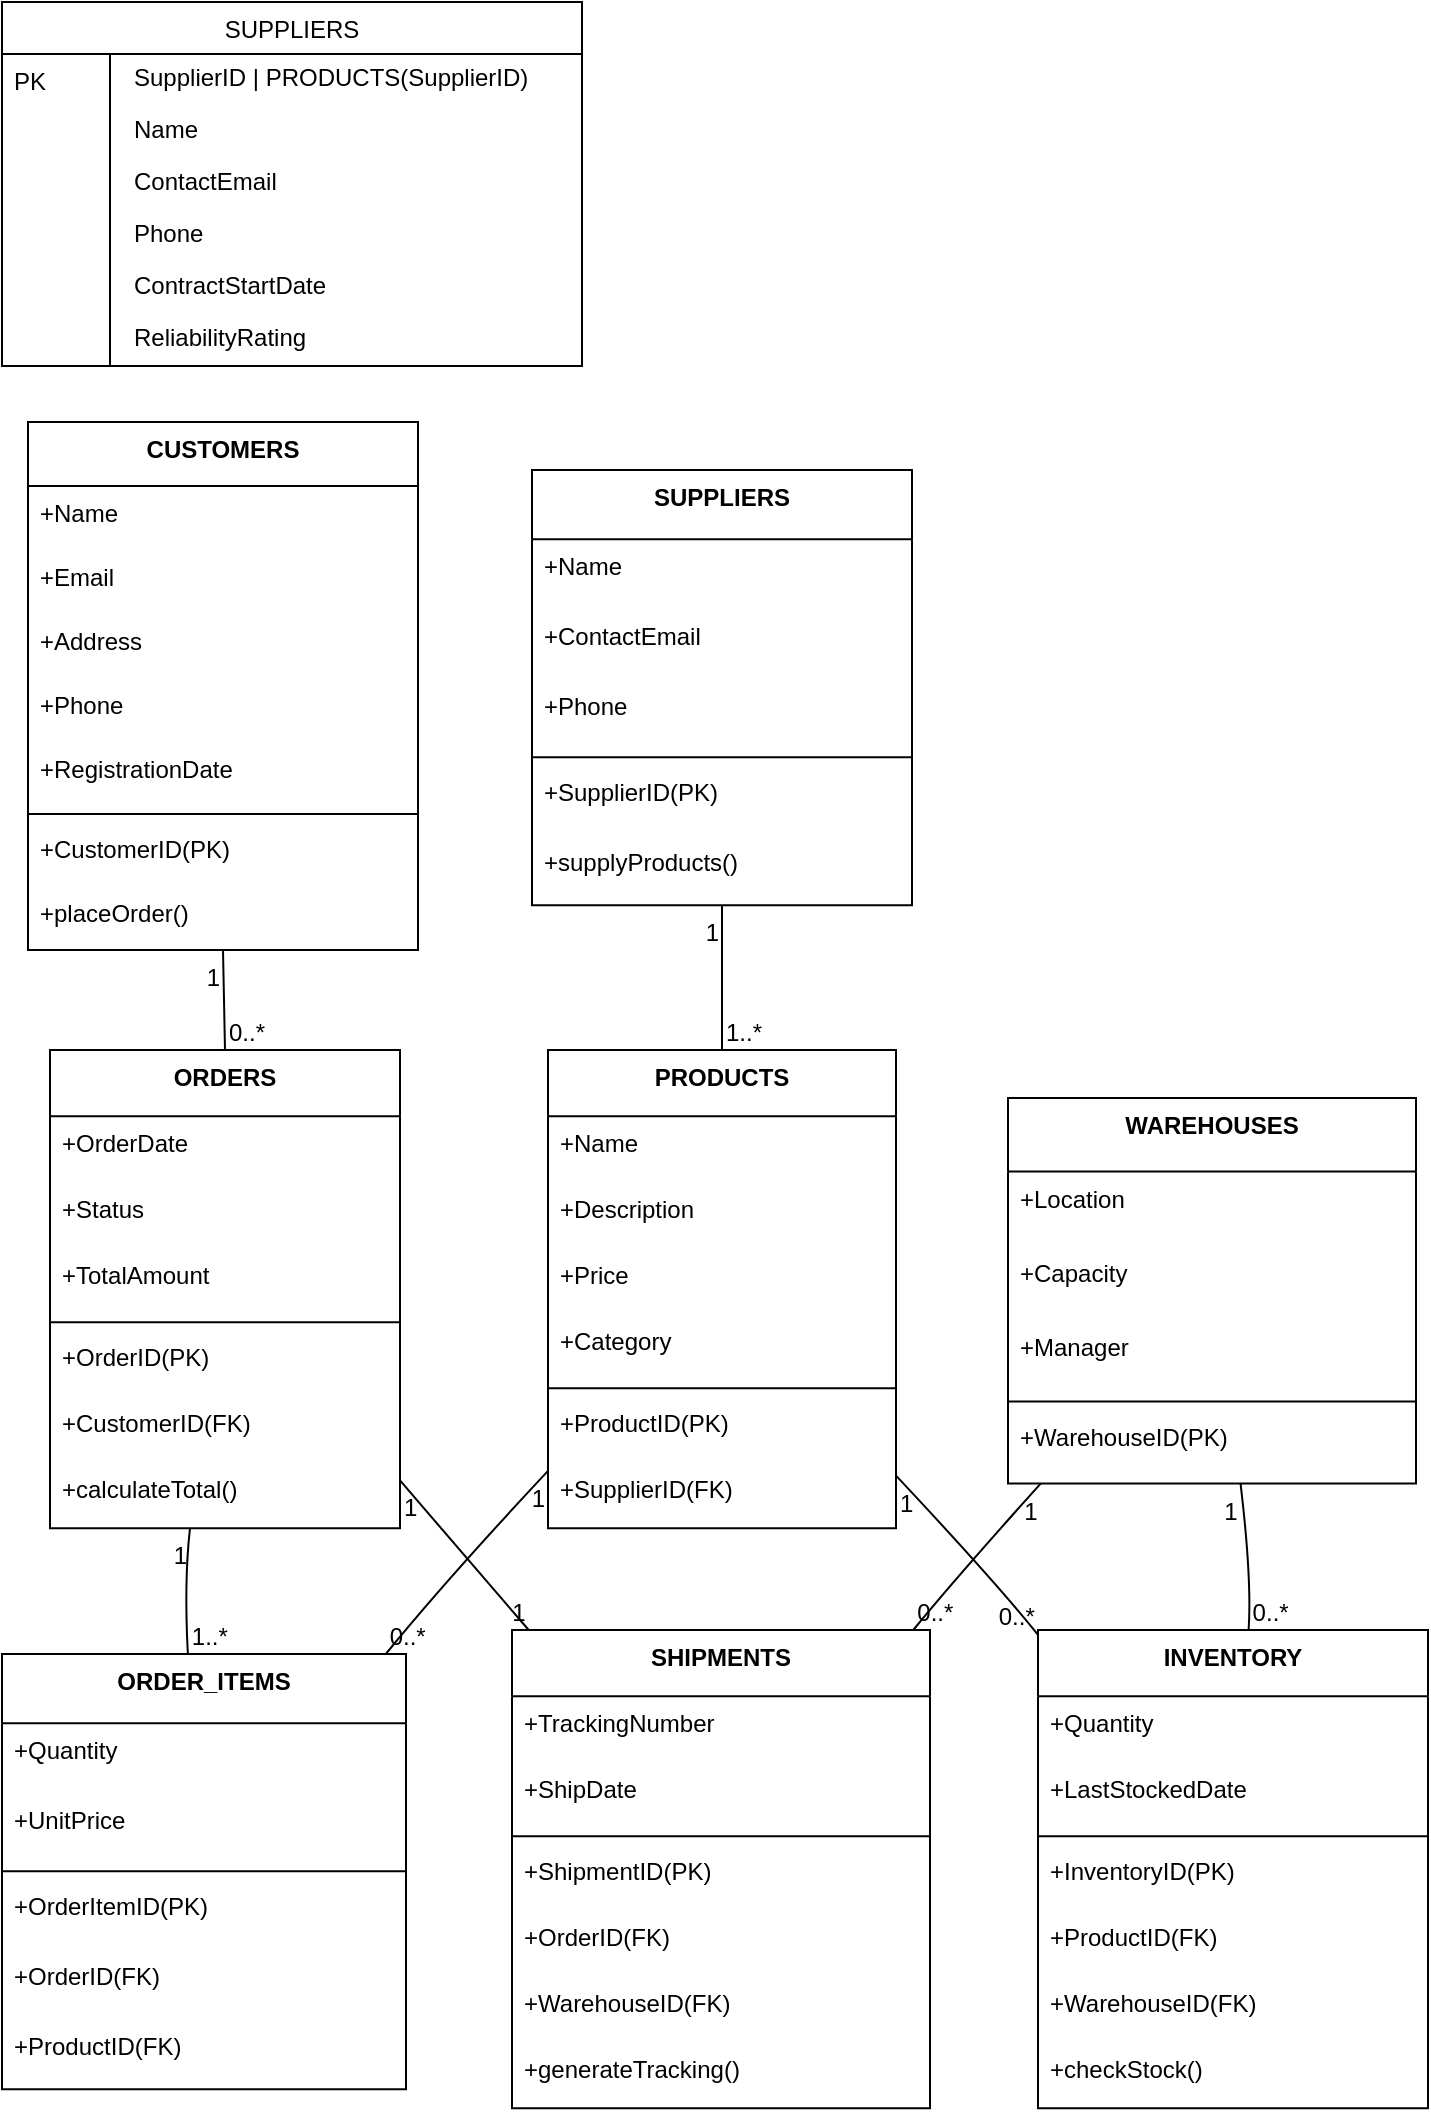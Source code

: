 <mxfile version="26.2.12">
  <diagram id="R2lEEEUBdFMjLlhIrx00" name="Page-1">
    <mxGraphModel dx="879" dy="431" grid="1" gridSize="10" guides="1" tooltips="1" connect="1" arrows="1" fold="1" page="1" pageScale="1" pageWidth="850" pageHeight="1100" math="0" shadow="0" extFonts="Permanent Marker^https://fonts.googleapis.com/css?family=Permanent+Marker">
      <root>
        <mxCell id="0" />
        <mxCell id="1" parent="0" />
        <mxCell id="kzjiemTZBIXeEDkwbqoS-14" value="SUPPLIERS" style="swimlane;fontStyle=0;childLayout=stackLayout;horizontal=1;startSize=26;fillColor=default;horizontalStack=0;resizeParent=1;resizeLast=0;collapsible=1;marginBottom=0;swimlaneFillColor=default;align=center;" vertex="1" parent="1">
          <mxGeometry x="20" y="340" width="290" height="182" as="geometry" />
        </mxCell>
        <mxCell id="kzjiemTZBIXeEDkwbqoS-15" value="SupplierID | PRODUCTS(SupplierID)" style="shape=partialRectangle;top=0;left=0;right=0;bottom=0;align=left;verticalAlign=top;spacingTop=-2;fillColor=none;spacingLeft=64;spacingRight=4;overflow=hidden;rotatable=0;points=[[0,0.5],[1,0.5]];portConstraint=eastwest;dropTarget=0;" vertex="1" parent="kzjiemTZBIXeEDkwbqoS-14">
          <mxGeometry y="26" width="290" height="26" as="geometry" />
        </mxCell>
        <mxCell id="kzjiemTZBIXeEDkwbqoS-16" value="PK" style="shape=partialRectangle;top=0;left=0;bottom=0;fillColor=none;align=left;verticalAlign=middle;spacingLeft=4;spacingRight=4;overflow=hidden;rotatable=180;points=[];portConstraint=eastwest;part=1;" vertex="1" connectable="0" parent="kzjiemTZBIXeEDkwbqoS-15">
          <mxGeometry width="54" height="26" as="geometry" />
        </mxCell>
        <mxCell id="kzjiemTZBIXeEDkwbqoS-17" value="Name" style="shape=partialRectangle;top=0;left=0;right=0;bottom=0;align=left;verticalAlign=top;spacingTop=-2;fillColor=none;spacingLeft=64;spacingRight=4;overflow=hidden;rotatable=0;points=[[0,0.5],[1,0.5]];portConstraint=eastwest;dropTarget=0;" vertex="1" parent="kzjiemTZBIXeEDkwbqoS-14">
          <mxGeometry y="52" width="290" height="26" as="geometry" />
        </mxCell>
        <mxCell id="kzjiemTZBIXeEDkwbqoS-18" value="" style="shape=partialRectangle;top=0;left=0;bottom=0;fillColor=none;align=left;verticalAlign=middle;spacingLeft=4;spacingRight=4;overflow=hidden;rotatable=180;points=[];portConstraint=eastwest;part=1;" vertex="1" connectable="0" parent="kzjiemTZBIXeEDkwbqoS-17">
          <mxGeometry width="54" height="26" as="geometry" />
        </mxCell>
        <mxCell id="kzjiemTZBIXeEDkwbqoS-19" value="ContactEmail" style="shape=partialRectangle;top=0;left=0;right=0;bottom=0;align=left;verticalAlign=top;spacingTop=-2;fillColor=none;spacingLeft=64;spacingRight=4;overflow=hidden;rotatable=0;points=[[0,0.5],[1,0.5]];portConstraint=eastwest;dropTarget=0;" vertex="1" parent="kzjiemTZBIXeEDkwbqoS-14">
          <mxGeometry y="78" width="290" height="26" as="geometry" />
        </mxCell>
        <mxCell id="kzjiemTZBIXeEDkwbqoS-20" value="" style="shape=partialRectangle;top=0;left=0;bottom=0;fillColor=none;align=left;verticalAlign=middle;spacingLeft=4;spacingRight=4;overflow=hidden;rotatable=180;points=[];portConstraint=eastwest;part=1;" vertex="1" connectable="0" parent="kzjiemTZBIXeEDkwbqoS-19">
          <mxGeometry width="54" height="26" as="geometry" />
        </mxCell>
        <mxCell id="kzjiemTZBIXeEDkwbqoS-21" value="Phone" style="shape=partialRectangle;top=0;left=0;right=0;bottom=0;align=left;verticalAlign=top;spacingTop=-2;fillColor=none;spacingLeft=64;spacingRight=4;overflow=hidden;rotatable=0;points=[[0,0.5],[1,0.5]];portConstraint=eastwest;dropTarget=0;" vertex="1" parent="kzjiemTZBIXeEDkwbqoS-14">
          <mxGeometry y="104" width="290" height="26" as="geometry" />
        </mxCell>
        <mxCell id="kzjiemTZBIXeEDkwbqoS-22" value="" style="shape=partialRectangle;top=0;left=0;bottom=0;fillColor=none;align=left;verticalAlign=middle;spacingLeft=4;spacingRight=4;overflow=hidden;rotatable=180;points=[];portConstraint=eastwest;part=1;" vertex="1" connectable="0" parent="kzjiemTZBIXeEDkwbqoS-21">
          <mxGeometry width="54" height="26" as="geometry" />
        </mxCell>
        <mxCell id="kzjiemTZBIXeEDkwbqoS-23" value="ContractStartDate" style="shape=partialRectangle;top=0;left=0;right=0;bottom=0;align=left;verticalAlign=top;spacingTop=-2;fillColor=none;spacingLeft=64;spacingRight=4;overflow=hidden;rotatable=0;points=[[0,0.5],[1,0.5]];portConstraint=eastwest;dropTarget=0;" vertex="1" parent="kzjiemTZBIXeEDkwbqoS-14">
          <mxGeometry y="130" width="290" height="26" as="geometry" />
        </mxCell>
        <mxCell id="kzjiemTZBIXeEDkwbqoS-24" value="" style="shape=partialRectangle;top=0;left=0;bottom=0;fillColor=none;align=left;verticalAlign=middle;spacingLeft=4;spacingRight=4;overflow=hidden;rotatable=180;points=[];portConstraint=eastwest;part=1;" vertex="1" connectable="0" parent="kzjiemTZBIXeEDkwbqoS-23">
          <mxGeometry width="54" height="26" as="geometry" />
        </mxCell>
        <mxCell id="kzjiemTZBIXeEDkwbqoS-25" value="ReliabilityRating" style="shape=partialRectangle;top=0;left=0;right=0;bottom=0;align=left;verticalAlign=top;spacingTop=-2;fillColor=none;spacingLeft=64;spacingRight=4;overflow=hidden;rotatable=0;points=[[0,0.5],[1,0.5]];portConstraint=eastwest;dropTarget=0;" vertex="1" parent="kzjiemTZBIXeEDkwbqoS-14">
          <mxGeometry y="156" width="290" height="26" as="geometry" />
        </mxCell>
        <mxCell id="kzjiemTZBIXeEDkwbqoS-26" value="" style="shape=partialRectangle;top=0;left=0;bottom=0;fillColor=none;align=left;verticalAlign=middle;spacingLeft=4;spacingRight=4;overflow=hidden;rotatable=180;points=[];portConstraint=eastwest;part=1;" vertex="1" connectable="0" parent="kzjiemTZBIXeEDkwbqoS-25">
          <mxGeometry width="54" height="26" as="geometry" />
        </mxCell>
        <mxCell id="kzjiemTZBIXeEDkwbqoS-109" value="CUSTOMERS" style="swimlane;fontStyle=1;align=center;verticalAlign=top;childLayout=stackLayout;horizontal=1;startSize=32;horizontalStack=0;resizeParent=1;resizeParentMax=0;resizeLast=0;collapsible=0;marginBottom=0;" vertex="1" parent="1">
          <mxGeometry x="33" y="550" width="195" height="264" as="geometry" />
        </mxCell>
        <mxCell id="kzjiemTZBIXeEDkwbqoS-110" value="+Name" style="text;strokeColor=none;fillColor=none;align=left;verticalAlign=top;spacingLeft=4;spacingRight=4;overflow=hidden;rotatable=0;points=[[0,0.5],[1,0.5]];portConstraint=eastwest;" vertex="1" parent="kzjiemTZBIXeEDkwbqoS-109">
          <mxGeometry y="32" width="195" height="32" as="geometry" />
        </mxCell>
        <mxCell id="kzjiemTZBIXeEDkwbqoS-111" value="+Email" style="text;strokeColor=none;fillColor=none;align=left;verticalAlign=top;spacingLeft=4;spacingRight=4;overflow=hidden;rotatable=0;points=[[0,0.5],[1,0.5]];portConstraint=eastwest;" vertex="1" parent="kzjiemTZBIXeEDkwbqoS-109">
          <mxGeometry y="64" width="195" height="32" as="geometry" />
        </mxCell>
        <mxCell id="kzjiemTZBIXeEDkwbqoS-112" value="+Address" style="text;strokeColor=none;fillColor=none;align=left;verticalAlign=top;spacingLeft=4;spacingRight=4;overflow=hidden;rotatable=0;points=[[0,0.5],[1,0.5]];portConstraint=eastwest;" vertex="1" parent="kzjiemTZBIXeEDkwbqoS-109">
          <mxGeometry y="96" width="195" height="32" as="geometry" />
        </mxCell>
        <mxCell id="kzjiemTZBIXeEDkwbqoS-113" value="+Phone" style="text;strokeColor=none;fillColor=none;align=left;verticalAlign=top;spacingLeft=4;spacingRight=4;overflow=hidden;rotatable=0;points=[[0,0.5],[1,0.5]];portConstraint=eastwest;" vertex="1" parent="kzjiemTZBIXeEDkwbqoS-109">
          <mxGeometry y="128" width="195" height="32" as="geometry" />
        </mxCell>
        <mxCell id="kzjiemTZBIXeEDkwbqoS-114" value="+RegistrationDate" style="text;strokeColor=none;fillColor=none;align=left;verticalAlign=top;spacingLeft=4;spacingRight=4;overflow=hidden;rotatable=0;points=[[0,0.5],[1,0.5]];portConstraint=eastwest;" vertex="1" parent="kzjiemTZBIXeEDkwbqoS-109">
          <mxGeometry y="160" width="195" height="32" as="geometry" />
        </mxCell>
        <mxCell id="kzjiemTZBIXeEDkwbqoS-115" style="line;strokeWidth=1;fillColor=none;align=left;verticalAlign=middle;spacingTop=-1;spacingLeft=3;spacingRight=3;rotatable=0;labelPosition=right;points=[];portConstraint=eastwest;strokeColor=inherit;" vertex="1" parent="kzjiemTZBIXeEDkwbqoS-109">
          <mxGeometry y="192" width="195" height="8" as="geometry" />
        </mxCell>
        <mxCell id="kzjiemTZBIXeEDkwbqoS-116" value="+CustomerID(PK)" style="text;strokeColor=none;fillColor=none;align=left;verticalAlign=top;spacingLeft=4;spacingRight=4;overflow=hidden;rotatable=0;points=[[0,0.5],[1,0.5]];portConstraint=eastwest;" vertex="1" parent="kzjiemTZBIXeEDkwbqoS-109">
          <mxGeometry y="200" width="195" height="32" as="geometry" />
        </mxCell>
        <mxCell id="kzjiemTZBIXeEDkwbqoS-117" value="+placeOrder()" style="text;strokeColor=none;fillColor=none;align=left;verticalAlign=top;spacingLeft=4;spacingRight=4;overflow=hidden;rotatable=0;points=[[0,0.5],[1,0.5]];portConstraint=eastwest;" vertex="1" parent="kzjiemTZBIXeEDkwbqoS-109">
          <mxGeometry y="232" width="195" height="32" as="geometry" />
        </mxCell>
        <mxCell id="kzjiemTZBIXeEDkwbqoS-118" value="SUPPLIERS" style="swimlane;fontStyle=1;align=center;verticalAlign=top;childLayout=stackLayout;horizontal=1;startSize=34.667;horizontalStack=0;resizeParent=1;resizeParentMax=0;resizeLast=0;collapsible=0;marginBottom=0;" vertex="1" parent="1">
          <mxGeometry x="285" y="574" width="190" height="217.667" as="geometry" />
        </mxCell>
        <mxCell id="kzjiemTZBIXeEDkwbqoS-119" value="+Name" style="text;strokeColor=none;fillColor=none;align=left;verticalAlign=top;spacingLeft=4;spacingRight=4;overflow=hidden;rotatable=0;points=[[0,0.5],[1,0.5]];portConstraint=eastwest;" vertex="1" parent="kzjiemTZBIXeEDkwbqoS-118">
          <mxGeometry y="34.667" width="190" height="35" as="geometry" />
        </mxCell>
        <mxCell id="kzjiemTZBIXeEDkwbqoS-120" value="+ContactEmail" style="text;strokeColor=none;fillColor=none;align=left;verticalAlign=top;spacingLeft=4;spacingRight=4;overflow=hidden;rotatable=0;points=[[0,0.5],[1,0.5]];portConstraint=eastwest;" vertex="1" parent="kzjiemTZBIXeEDkwbqoS-118">
          <mxGeometry y="69.667" width="190" height="35" as="geometry" />
        </mxCell>
        <mxCell id="kzjiemTZBIXeEDkwbqoS-121" value="+Phone" style="text;strokeColor=none;fillColor=none;align=left;verticalAlign=top;spacingLeft=4;spacingRight=4;overflow=hidden;rotatable=0;points=[[0,0.5],[1,0.5]];portConstraint=eastwest;" vertex="1" parent="kzjiemTZBIXeEDkwbqoS-118">
          <mxGeometry y="104.667" width="190" height="35" as="geometry" />
        </mxCell>
        <mxCell id="kzjiemTZBIXeEDkwbqoS-122" style="line;strokeWidth=1;fillColor=none;align=left;verticalAlign=middle;spacingTop=-1;spacingLeft=3;spacingRight=3;rotatable=0;labelPosition=right;points=[];portConstraint=eastwest;strokeColor=inherit;" vertex="1" parent="kzjiemTZBIXeEDkwbqoS-118">
          <mxGeometry y="139.667" width="190" height="8" as="geometry" />
        </mxCell>
        <mxCell id="kzjiemTZBIXeEDkwbqoS-123" value="+SupplierID(PK)" style="text;strokeColor=none;fillColor=none;align=left;verticalAlign=top;spacingLeft=4;spacingRight=4;overflow=hidden;rotatable=0;points=[[0,0.5],[1,0.5]];portConstraint=eastwest;" vertex="1" parent="kzjiemTZBIXeEDkwbqoS-118">
          <mxGeometry y="147.667" width="190" height="35" as="geometry" />
        </mxCell>
        <mxCell id="kzjiemTZBIXeEDkwbqoS-124" value="+supplyProducts()" style="text;strokeColor=none;fillColor=none;align=left;verticalAlign=top;spacingLeft=4;spacingRight=4;overflow=hidden;rotatable=0;points=[[0,0.5],[1,0.5]];portConstraint=eastwest;" vertex="1" parent="kzjiemTZBIXeEDkwbqoS-118">
          <mxGeometry y="182.667" width="190" height="35" as="geometry" />
        </mxCell>
        <mxCell id="kzjiemTZBIXeEDkwbqoS-125" value="PRODUCTS" style="swimlane;fontStyle=1;align=center;verticalAlign=top;childLayout=stackLayout;horizontal=1;startSize=33.143;horizontalStack=0;resizeParent=1;resizeParentMax=0;resizeLast=0;collapsible=0;marginBottom=0;" vertex="1" parent="1">
          <mxGeometry x="293" y="864" width="174" height="239.143" as="geometry" />
        </mxCell>
        <mxCell id="kzjiemTZBIXeEDkwbqoS-126" value="+Name" style="text;strokeColor=none;fillColor=none;align=left;verticalAlign=top;spacingLeft=4;spacingRight=4;overflow=hidden;rotatable=0;points=[[0,0.5],[1,0.5]];portConstraint=eastwest;" vertex="1" parent="kzjiemTZBIXeEDkwbqoS-125">
          <mxGeometry y="33.143" width="174" height="33" as="geometry" />
        </mxCell>
        <mxCell id="kzjiemTZBIXeEDkwbqoS-127" value="+Description" style="text;strokeColor=none;fillColor=none;align=left;verticalAlign=top;spacingLeft=4;spacingRight=4;overflow=hidden;rotatable=0;points=[[0,0.5],[1,0.5]];portConstraint=eastwest;" vertex="1" parent="kzjiemTZBIXeEDkwbqoS-125">
          <mxGeometry y="66.143" width="174" height="33" as="geometry" />
        </mxCell>
        <mxCell id="kzjiemTZBIXeEDkwbqoS-128" value="+Price" style="text;strokeColor=none;fillColor=none;align=left;verticalAlign=top;spacingLeft=4;spacingRight=4;overflow=hidden;rotatable=0;points=[[0,0.5],[1,0.5]];portConstraint=eastwest;" vertex="1" parent="kzjiemTZBIXeEDkwbqoS-125">
          <mxGeometry y="99.143" width="174" height="33" as="geometry" />
        </mxCell>
        <mxCell id="kzjiemTZBIXeEDkwbqoS-129" value="+Category" style="text;strokeColor=none;fillColor=none;align=left;verticalAlign=top;spacingLeft=4;spacingRight=4;overflow=hidden;rotatable=0;points=[[0,0.5],[1,0.5]];portConstraint=eastwest;" vertex="1" parent="kzjiemTZBIXeEDkwbqoS-125">
          <mxGeometry y="132.143" width="174" height="33" as="geometry" />
        </mxCell>
        <mxCell id="kzjiemTZBIXeEDkwbqoS-130" style="line;strokeWidth=1;fillColor=none;align=left;verticalAlign=middle;spacingTop=-1;spacingLeft=3;spacingRight=3;rotatable=0;labelPosition=right;points=[];portConstraint=eastwest;strokeColor=inherit;" vertex="1" parent="kzjiemTZBIXeEDkwbqoS-125">
          <mxGeometry y="165.143" width="174" height="8" as="geometry" />
        </mxCell>
        <mxCell id="kzjiemTZBIXeEDkwbqoS-131" value="+ProductID(PK)" style="text;strokeColor=none;fillColor=none;align=left;verticalAlign=top;spacingLeft=4;spacingRight=4;overflow=hidden;rotatable=0;points=[[0,0.5],[1,0.5]];portConstraint=eastwest;" vertex="1" parent="kzjiemTZBIXeEDkwbqoS-125">
          <mxGeometry y="173.143" width="174" height="33" as="geometry" />
        </mxCell>
        <mxCell id="kzjiemTZBIXeEDkwbqoS-132" value="+SupplierID(FK)" style="text;strokeColor=none;fillColor=none;align=left;verticalAlign=top;spacingLeft=4;spacingRight=4;overflow=hidden;rotatable=0;points=[[0,0.5],[1,0.5]];portConstraint=eastwest;" vertex="1" parent="kzjiemTZBIXeEDkwbqoS-125">
          <mxGeometry y="206.143" width="174" height="33" as="geometry" />
        </mxCell>
        <mxCell id="kzjiemTZBIXeEDkwbqoS-133" value="WAREHOUSES" style="swimlane;fontStyle=1;align=center;verticalAlign=top;childLayout=stackLayout;horizontal=1;startSize=36.8;horizontalStack=0;resizeParent=1;resizeParentMax=0;resizeLast=0;collapsible=0;marginBottom=0;" vertex="1" parent="1">
          <mxGeometry x="523" y="888" width="204" height="192.8" as="geometry" />
        </mxCell>
        <mxCell id="kzjiemTZBIXeEDkwbqoS-134" value="+Location" style="text;strokeColor=none;fillColor=none;align=left;verticalAlign=top;spacingLeft=4;spacingRight=4;overflow=hidden;rotatable=0;points=[[0,0.5],[1,0.5]];portConstraint=eastwest;" vertex="1" parent="kzjiemTZBIXeEDkwbqoS-133">
          <mxGeometry y="36.8" width="204" height="37" as="geometry" />
        </mxCell>
        <mxCell id="kzjiemTZBIXeEDkwbqoS-135" value="+Capacity" style="text;strokeColor=none;fillColor=none;align=left;verticalAlign=top;spacingLeft=4;spacingRight=4;overflow=hidden;rotatable=0;points=[[0,0.5],[1,0.5]];portConstraint=eastwest;" vertex="1" parent="kzjiemTZBIXeEDkwbqoS-133">
          <mxGeometry y="73.8" width="204" height="37" as="geometry" />
        </mxCell>
        <mxCell id="kzjiemTZBIXeEDkwbqoS-136" value="+Manager" style="text;strokeColor=none;fillColor=none;align=left;verticalAlign=top;spacingLeft=4;spacingRight=4;overflow=hidden;rotatable=0;points=[[0,0.5],[1,0.5]];portConstraint=eastwest;" vertex="1" parent="kzjiemTZBIXeEDkwbqoS-133">
          <mxGeometry y="110.8" width="204" height="37" as="geometry" />
        </mxCell>
        <mxCell id="kzjiemTZBIXeEDkwbqoS-137" style="line;strokeWidth=1;fillColor=none;align=left;verticalAlign=middle;spacingTop=-1;spacingLeft=3;spacingRight=3;rotatable=0;labelPosition=right;points=[];portConstraint=eastwest;strokeColor=inherit;" vertex="1" parent="kzjiemTZBIXeEDkwbqoS-133">
          <mxGeometry y="147.8" width="204" height="8" as="geometry" />
        </mxCell>
        <mxCell id="kzjiemTZBIXeEDkwbqoS-138" value="+WarehouseID(PK)" style="text;strokeColor=none;fillColor=none;align=left;verticalAlign=top;spacingLeft=4;spacingRight=4;overflow=hidden;rotatable=0;points=[[0,0.5],[1,0.5]];portConstraint=eastwest;" vertex="1" parent="kzjiemTZBIXeEDkwbqoS-133">
          <mxGeometry y="155.8" width="204" height="37" as="geometry" />
        </mxCell>
        <mxCell id="kzjiemTZBIXeEDkwbqoS-139" value="INVENTORY" style="swimlane;fontStyle=1;align=center;verticalAlign=top;childLayout=stackLayout;horizontal=1;startSize=33.143;horizontalStack=0;resizeParent=1;resizeParentMax=0;resizeLast=0;collapsible=0;marginBottom=0;" vertex="1" parent="1">
          <mxGeometry x="538" y="1154" width="195" height="239.143" as="geometry" />
        </mxCell>
        <mxCell id="kzjiemTZBIXeEDkwbqoS-140" value="+Quantity" style="text;strokeColor=none;fillColor=none;align=left;verticalAlign=top;spacingLeft=4;spacingRight=4;overflow=hidden;rotatable=0;points=[[0,0.5],[1,0.5]];portConstraint=eastwest;" vertex="1" parent="kzjiemTZBIXeEDkwbqoS-139">
          <mxGeometry y="33.143" width="195" height="33" as="geometry" />
        </mxCell>
        <mxCell id="kzjiemTZBIXeEDkwbqoS-141" value="+LastStockedDate" style="text;strokeColor=none;fillColor=none;align=left;verticalAlign=top;spacingLeft=4;spacingRight=4;overflow=hidden;rotatable=0;points=[[0,0.5],[1,0.5]];portConstraint=eastwest;" vertex="1" parent="kzjiemTZBIXeEDkwbqoS-139">
          <mxGeometry y="66.143" width="195" height="33" as="geometry" />
        </mxCell>
        <mxCell id="kzjiemTZBIXeEDkwbqoS-142" style="line;strokeWidth=1;fillColor=none;align=left;verticalAlign=middle;spacingTop=-1;spacingLeft=3;spacingRight=3;rotatable=0;labelPosition=right;points=[];portConstraint=eastwest;strokeColor=inherit;" vertex="1" parent="kzjiemTZBIXeEDkwbqoS-139">
          <mxGeometry y="99.143" width="195" height="8" as="geometry" />
        </mxCell>
        <mxCell id="kzjiemTZBIXeEDkwbqoS-143" value="+InventoryID(PK)" style="text;strokeColor=none;fillColor=none;align=left;verticalAlign=top;spacingLeft=4;spacingRight=4;overflow=hidden;rotatable=0;points=[[0,0.5],[1,0.5]];portConstraint=eastwest;" vertex="1" parent="kzjiemTZBIXeEDkwbqoS-139">
          <mxGeometry y="107.143" width="195" height="33" as="geometry" />
        </mxCell>
        <mxCell id="kzjiemTZBIXeEDkwbqoS-144" value="+ProductID(FK)" style="text;strokeColor=none;fillColor=none;align=left;verticalAlign=top;spacingLeft=4;spacingRight=4;overflow=hidden;rotatable=0;points=[[0,0.5],[1,0.5]];portConstraint=eastwest;" vertex="1" parent="kzjiemTZBIXeEDkwbqoS-139">
          <mxGeometry y="140.143" width="195" height="33" as="geometry" />
        </mxCell>
        <mxCell id="kzjiemTZBIXeEDkwbqoS-145" value="+WarehouseID(FK)" style="text;strokeColor=none;fillColor=none;align=left;verticalAlign=top;spacingLeft=4;spacingRight=4;overflow=hidden;rotatable=0;points=[[0,0.5],[1,0.5]];portConstraint=eastwest;" vertex="1" parent="kzjiemTZBIXeEDkwbqoS-139">
          <mxGeometry y="173.143" width="195" height="33" as="geometry" />
        </mxCell>
        <mxCell id="kzjiemTZBIXeEDkwbqoS-146" value="+checkStock()" style="text;strokeColor=none;fillColor=none;align=left;verticalAlign=top;spacingLeft=4;spacingRight=4;overflow=hidden;rotatable=0;points=[[0,0.5],[1,0.5]];portConstraint=eastwest;" vertex="1" parent="kzjiemTZBIXeEDkwbqoS-139">
          <mxGeometry y="206.143" width="195" height="33" as="geometry" />
        </mxCell>
        <mxCell id="kzjiemTZBIXeEDkwbqoS-147" value="ORDERS" style="swimlane;fontStyle=1;align=center;verticalAlign=top;childLayout=stackLayout;horizontal=1;startSize=33.143;horizontalStack=0;resizeParent=1;resizeParentMax=0;resizeLast=0;collapsible=0;marginBottom=0;" vertex="1" parent="1">
          <mxGeometry x="44" y="864" width="175" height="239.143" as="geometry" />
        </mxCell>
        <mxCell id="kzjiemTZBIXeEDkwbqoS-148" value="+OrderDate" style="text;strokeColor=none;fillColor=none;align=left;verticalAlign=top;spacingLeft=4;spacingRight=4;overflow=hidden;rotatable=0;points=[[0,0.5],[1,0.5]];portConstraint=eastwest;" vertex="1" parent="kzjiemTZBIXeEDkwbqoS-147">
          <mxGeometry y="33.143" width="175" height="33" as="geometry" />
        </mxCell>
        <mxCell id="kzjiemTZBIXeEDkwbqoS-149" value="+Status" style="text;strokeColor=none;fillColor=none;align=left;verticalAlign=top;spacingLeft=4;spacingRight=4;overflow=hidden;rotatable=0;points=[[0,0.5],[1,0.5]];portConstraint=eastwest;" vertex="1" parent="kzjiemTZBIXeEDkwbqoS-147">
          <mxGeometry y="66.143" width="175" height="33" as="geometry" />
        </mxCell>
        <mxCell id="kzjiemTZBIXeEDkwbqoS-150" value="+TotalAmount" style="text;strokeColor=none;fillColor=none;align=left;verticalAlign=top;spacingLeft=4;spacingRight=4;overflow=hidden;rotatable=0;points=[[0,0.5],[1,0.5]];portConstraint=eastwest;" vertex="1" parent="kzjiemTZBIXeEDkwbqoS-147">
          <mxGeometry y="99.143" width="175" height="33" as="geometry" />
        </mxCell>
        <mxCell id="kzjiemTZBIXeEDkwbqoS-151" style="line;strokeWidth=1;fillColor=none;align=left;verticalAlign=middle;spacingTop=-1;spacingLeft=3;spacingRight=3;rotatable=0;labelPosition=right;points=[];portConstraint=eastwest;strokeColor=inherit;" vertex="1" parent="kzjiemTZBIXeEDkwbqoS-147">
          <mxGeometry y="132.143" width="175" height="8" as="geometry" />
        </mxCell>
        <mxCell id="kzjiemTZBIXeEDkwbqoS-152" value="+OrderID(PK)" style="text;strokeColor=none;fillColor=none;align=left;verticalAlign=top;spacingLeft=4;spacingRight=4;overflow=hidden;rotatable=0;points=[[0,0.5],[1,0.5]];portConstraint=eastwest;" vertex="1" parent="kzjiemTZBIXeEDkwbqoS-147">
          <mxGeometry y="140.143" width="175" height="33" as="geometry" />
        </mxCell>
        <mxCell id="kzjiemTZBIXeEDkwbqoS-153" value="+CustomerID(FK)" style="text;strokeColor=none;fillColor=none;align=left;verticalAlign=top;spacingLeft=4;spacingRight=4;overflow=hidden;rotatable=0;points=[[0,0.5],[1,0.5]];portConstraint=eastwest;" vertex="1" parent="kzjiemTZBIXeEDkwbqoS-147">
          <mxGeometry y="173.143" width="175" height="33" as="geometry" />
        </mxCell>
        <mxCell id="kzjiemTZBIXeEDkwbqoS-154" value="+calculateTotal()" style="text;strokeColor=none;fillColor=none;align=left;verticalAlign=top;spacingLeft=4;spacingRight=4;overflow=hidden;rotatable=0;points=[[0,0.5],[1,0.5]];portConstraint=eastwest;" vertex="1" parent="kzjiemTZBIXeEDkwbqoS-147">
          <mxGeometry y="206.143" width="175" height="33" as="geometry" />
        </mxCell>
        <mxCell id="kzjiemTZBIXeEDkwbqoS-155" value="ORDER_ITEMS" style="swimlane;fontStyle=1;align=center;verticalAlign=top;childLayout=stackLayout;horizontal=1;startSize=34.667;horizontalStack=0;resizeParent=1;resizeParentMax=0;resizeLast=0;collapsible=0;marginBottom=0;" vertex="1" parent="1">
          <mxGeometry x="20" y="1166" width="202" height="217.667" as="geometry" />
        </mxCell>
        <mxCell id="kzjiemTZBIXeEDkwbqoS-156" value="+Quantity" style="text;strokeColor=none;fillColor=none;align=left;verticalAlign=top;spacingLeft=4;spacingRight=4;overflow=hidden;rotatable=0;points=[[0,0.5],[1,0.5]];portConstraint=eastwest;" vertex="1" parent="kzjiemTZBIXeEDkwbqoS-155">
          <mxGeometry y="34.667" width="202" height="35" as="geometry" />
        </mxCell>
        <mxCell id="kzjiemTZBIXeEDkwbqoS-157" value="+UnitPrice" style="text;strokeColor=none;fillColor=none;align=left;verticalAlign=top;spacingLeft=4;spacingRight=4;overflow=hidden;rotatable=0;points=[[0,0.5],[1,0.5]];portConstraint=eastwest;" vertex="1" parent="kzjiemTZBIXeEDkwbqoS-155">
          <mxGeometry y="69.667" width="202" height="35" as="geometry" />
        </mxCell>
        <mxCell id="kzjiemTZBIXeEDkwbqoS-158" style="line;strokeWidth=1;fillColor=none;align=left;verticalAlign=middle;spacingTop=-1;spacingLeft=3;spacingRight=3;rotatable=0;labelPosition=right;points=[];portConstraint=eastwest;strokeColor=inherit;" vertex="1" parent="kzjiemTZBIXeEDkwbqoS-155">
          <mxGeometry y="104.667" width="202" height="8" as="geometry" />
        </mxCell>
        <mxCell id="kzjiemTZBIXeEDkwbqoS-159" value="+OrderItemID(PK)" style="text;strokeColor=none;fillColor=none;align=left;verticalAlign=top;spacingLeft=4;spacingRight=4;overflow=hidden;rotatable=0;points=[[0,0.5],[1,0.5]];portConstraint=eastwest;" vertex="1" parent="kzjiemTZBIXeEDkwbqoS-155">
          <mxGeometry y="112.667" width="202" height="35" as="geometry" />
        </mxCell>
        <mxCell id="kzjiemTZBIXeEDkwbqoS-160" value="+OrderID(FK)" style="text;strokeColor=none;fillColor=none;align=left;verticalAlign=top;spacingLeft=4;spacingRight=4;overflow=hidden;rotatable=0;points=[[0,0.5],[1,0.5]];portConstraint=eastwest;" vertex="1" parent="kzjiemTZBIXeEDkwbqoS-155">
          <mxGeometry y="147.667" width="202" height="35" as="geometry" />
        </mxCell>
        <mxCell id="kzjiemTZBIXeEDkwbqoS-161" value="+ProductID(FK)" style="text;strokeColor=none;fillColor=none;align=left;verticalAlign=top;spacingLeft=4;spacingRight=4;overflow=hidden;rotatable=0;points=[[0,0.5],[1,0.5]];portConstraint=eastwest;" vertex="1" parent="kzjiemTZBIXeEDkwbqoS-155">
          <mxGeometry y="182.667" width="202" height="35" as="geometry" />
        </mxCell>
        <mxCell id="kzjiemTZBIXeEDkwbqoS-162" value="SHIPMENTS" style="swimlane;fontStyle=1;align=center;verticalAlign=top;childLayout=stackLayout;horizontal=1;startSize=33.143;horizontalStack=0;resizeParent=1;resizeParentMax=0;resizeLast=0;collapsible=0;marginBottom=0;" vertex="1" parent="1">
          <mxGeometry x="275" y="1154" width="209" height="239.143" as="geometry" />
        </mxCell>
        <mxCell id="kzjiemTZBIXeEDkwbqoS-163" value="+TrackingNumber" style="text;strokeColor=none;fillColor=none;align=left;verticalAlign=top;spacingLeft=4;spacingRight=4;overflow=hidden;rotatable=0;points=[[0,0.5],[1,0.5]];portConstraint=eastwest;" vertex="1" parent="kzjiemTZBIXeEDkwbqoS-162">
          <mxGeometry y="33.143" width="209" height="33" as="geometry" />
        </mxCell>
        <mxCell id="kzjiemTZBIXeEDkwbqoS-164" value="+ShipDate" style="text;strokeColor=none;fillColor=none;align=left;verticalAlign=top;spacingLeft=4;spacingRight=4;overflow=hidden;rotatable=0;points=[[0,0.5],[1,0.5]];portConstraint=eastwest;" vertex="1" parent="kzjiemTZBIXeEDkwbqoS-162">
          <mxGeometry y="66.143" width="209" height="33" as="geometry" />
        </mxCell>
        <mxCell id="kzjiemTZBIXeEDkwbqoS-165" style="line;strokeWidth=1;fillColor=none;align=left;verticalAlign=middle;spacingTop=-1;spacingLeft=3;spacingRight=3;rotatable=0;labelPosition=right;points=[];portConstraint=eastwest;strokeColor=inherit;" vertex="1" parent="kzjiemTZBIXeEDkwbqoS-162">
          <mxGeometry y="99.143" width="209" height="8" as="geometry" />
        </mxCell>
        <mxCell id="kzjiemTZBIXeEDkwbqoS-166" value="+ShipmentID(PK)" style="text;strokeColor=none;fillColor=none;align=left;verticalAlign=top;spacingLeft=4;spacingRight=4;overflow=hidden;rotatable=0;points=[[0,0.5],[1,0.5]];portConstraint=eastwest;" vertex="1" parent="kzjiemTZBIXeEDkwbqoS-162">
          <mxGeometry y="107.143" width="209" height="33" as="geometry" />
        </mxCell>
        <mxCell id="kzjiemTZBIXeEDkwbqoS-167" value="+OrderID(FK)" style="text;strokeColor=none;fillColor=none;align=left;verticalAlign=top;spacingLeft=4;spacingRight=4;overflow=hidden;rotatable=0;points=[[0,0.5],[1,0.5]];portConstraint=eastwest;" vertex="1" parent="kzjiemTZBIXeEDkwbqoS-162">
          <mxGeometry y="140.143" width="209" height="33" as="geometry" />
        </mxCell>
        <mxCell id="kzjiemTZBIXeEDkwbqoS-168" value="+WarehouseID(FK)" style="text;strokeColor=none;fillColor=none;align=left;verticalAlign=top;spacingLeft=4;spacingRight=4;overflow=hidden;rotatable=0;points=[[0,0.5],[1,0.5]];portConstraint=eastwest;" vertex="1" parent="kzjiemTZBIXeEDkwbqoS-162">
          <mxGeometry y="173.143" width="209" height="33" as="geometry" />
        </mxCell>
        <mxCell id="kzjiemTZBIXeEDkwbqoS-169" value="+generateTracking()" style="text;strokeColor=none;fillColor=none;align=left;verticalAlign=top;spacingLeft=4;spacingRight=4;overflow=hidden;rotatable=0;points=[[0,0.5],[1,0.5]];portConstraint=eastwest;" vertex="1" parent="kzjiemTZBIXeEDkwbqoS-162">
          <mxGeometry y="206.143" width="209" height="33" as="geometry" />
        </mxCell>
        <mxCell id="kzjiemTZBIXeEDkwbqoS-170" value="" style="curved=1;startArrow=none;endArrow=none;exitX=0.5;exitY=1;entryX=0.5;entryY=0;rounded=0;" edge="1" parent="1" source="kzjiemTZBIXeEDkwbqoS-109" target="kzjiemTZBIXeEDkwbqoS-147">
          <mxGeometry relative="1" as="geometry">
            <Array as="points" />
          </mxGeometry>
        </mxCell>
        <mxCell id="kzjiemTZBIXeEDkwbqoS-171" value="1" style="edgeLabel;resizable=0;labelBackgroundColor=none;fontSize=12;align=right;verticalAlign=top;" vertex="1" parent="kzjiemTZBIXeEDkwbqoS-170">
          <mxGeometry x="-1" relative="1" as="geometry" />
        </mxCell>
        <mxCell id="kzjiemTZBIXeEDkwbqoS-172" value="0..*" style="edgeLabel;resizable=0;labelBackgroundColor=none;fontSize=12;align=left;verticalAlign=bottom;" vertex="1" parent="kzjiemTZBIXeEDkwbqoS-170">
          <mxGeometry x="1" relative="1" as="geometry" />
        </mxCell>
        <mxCell id="kzjiemTZBIXeEDkwbqoS-173" value="" style="curved=1;startArrow=none;endArrow=none;exitX=0.4;exitY=1;entryX=0.46;entryY=0;rounded=0;" edge="1" parent="1" source="kzjiemTZBIXeEDkwbqoS-147" target="kzjiemTZBIXeEDkwbqoS-155">
          <mxGeometry relative="1" as="geometry">
            <Array as="points">
              <mxPoint x="111" y="1129" />
            </Array>
          </mxGeometry>
        </mxCell>
        <mxCell id="kzjiemTZBIXeEDkwbqoS-174" value="1" style="edgeLabel;resizable=0;labelBackgroundColor=none;fontSize=12;align=right;verticalAlign=top;" vertex="1" parent="kzjiemTZBIXeEDkwbqoS-173">
          <mxGeometry x="-1" relative="1" as="geometry" />
        </mxCell>
        <mxCell id="kzjiemTZBIXeEDkwbqoS-175" value="1..*" style="edgeLabel;resizable=0;labelBackgroundColor=none;fontSize=12;align=left;verticalAlign=bottom;" vertex="1" parent="kzjiemTZBIXeEDkwbqoS-173">
          <mxGeometry x="1" relative="1" as="geometry" />
        </mxCell>
        <mxCell id="kzjiemTZBIXeEDkwbqoS-176" value="" style="curved=1;startArrow=none;endArrow=none;exitX=0;exitY=0.88;entryX=0.95;entryY=0;rounded=0;" edge="1" parent="1" source="kzjiemTZBIXeEDkwbqoS-125" target="kzjiemTZBIXeEDkwbqoS-155">
          <mxGeometry relative="1" as="geometry">
            <Array as="points">
              <mxPoint x="242" y="1129" />
            </Array>
          </mxGeometry>
        </mxCell>
        <mxCell id="kzjiemTZBIXeEDkwbqoS-177" value="1" style="edgeLabel;resizable=0;labelBackgroundColor=none;fontSize=12;align=right;verticalAlign=top;" vertex="1" parent="kzjiemTZBIXeEDkwbqoS-176">
          <mxGeometry x="-1" relative="1" as="geometry" />
        </mxCell>
        <mxCell id="kzjiemTZBIXeEDkwbqoS-178" value="0..*" style="edgeLabel;resizable=0;labelBackgroundColor=none;fontSize=12;align=left;verticalAlign=bottom;" vertex="1" parent="kzjiemTZBIXeEDkwbqoS-176">
          <mxGeometry x="1" relative="1" as="geometry" />
        </mxCell>
        <mxCell id="kzjiemTZBIXeEDkwbqoS-179" value="" style="curved=1;startArrow=none;endArrow=none;exitX=1;exitY=0.89;entryX=0;entryY=0.01;rounded=0;" edge="1" parent="1" source="kzjiemTZBIXeEDkwbqoS-125" target="kzjiemTZBIXeEDkwbqoS-139">
          <mxGeometry relative="1" as="geometry">
            <Array as="points">
              <mxPoint x="516" y="1129" />
            </Array>
          </mxGeometry>
        </mxCell>
        <mxCell id="kzjiemTZBIXeEDkwbqoS-180" value="1" style="edgeLabel;resizable=0;labelBackgroundColor=none;fontSize=12;align=left;verticalAlign=top;" vertex="1" parent="kzjiemTZBIXeEDkwbqoS-179">
          <mxGeometry x="-1" relative="1" as="geometry" />
        </mxCell>
        <mxCell id="kzjiemTZBIXeEDkwbqoS-181" value="0..*" style="edgeLabel;resizable=0;labelBackgroundColor=none;fontSize=12;align=right;verticalAlign=bottom;" vertex="1" parent="kzjiemTZBIXeEDkwbqoS-179">
          <mxGeometry x="1" relative="1" as="geometry" />
        </mxCell>
        <mxCell id="kzjiemTZBIXeEDkwbqoS-182" value="" style="curved=1;startArrow=none;endArrow=none;exitX=0.57;exitY=1;entryX=0.54;entryY=0;rounded=0;" edge="1" parent="1" source="kzjiemTZBIXeEDkwbqoS-133" target="kzjiemTZBIXeEDkwbqoS-139">
          <mxGeometry relative="1" as="geometry">
            <Array as="points">
              <mxPoint x="645" y="1129" />
            </Array>
          </mxGeometry>
        </mxCell>
        <mxCell id="kzjiemTZBIXeEDkwbqoS-183" value="1" style="edgeLabel;resizable=0;labelBackgroundColor=none;fontSize=12;align=right;verticalAlign=top;" vertex="1" parent="kzjiemTZBIXeEDkwbqoS-182">
          <mxGeometry x="-1" relative="1" as="geometry" />
        </mxCell>
        <mxCell id="kzjiemTZBIXeEDkwbqoS-184" value="0..*" style="edgeLabel;resizable=0;labelBackgroundColor=none;fontSize=12;align=left;verticalAlign=bottom;" vertex="1" parent="kzjiemTZBIXeEDkwbqoS-182">
          <mxGeometry x="1" relative="1" as="geometry" />
        </mxCell>
        <mxCell id="kzjiemTZBIXeEDkwbqoS-185" value="" style="curved=1;startArrow=none;endArrow=none;exitX=0.5;exitY=1;entryX=0.5;entryY=0;rounded=0;" edge="1" parent="1" source="kzjiemTZBIXeEDkwbqoS-118" target="kzjiemTZBIXeEDkwbqoS-125">
          <mxGeometry relative="1" as="geometry">
            <Array as="points" />
          </mxGeometry>
        </mxCell>
        <mxCell id="kzjiemTZBIXeEDkwbqoS-186" value="1" style="edgeLabel;resizable=0;labelBackgroundColor=none;fontSize=12;align=right;verticalAlign=top;" vertex="1" parent="kzjiemTZBIXeEDkwbqoS-185">
          <mxGeometry x="-1" relative="1" as="geometry" />
        </mxCell>
        <mxCell id="kzjiemTZBIXeEDkwbqoS-187" value="1..*" style="edgeLabel;resizable=0;labelBackgroundColor=none;fontSize=12;align=left;verticalAlign=bottom;" vertex="1" parent="kzjiemTZBIXeEDkwbqoS-185">
          <mxGeometry x="1" relative="1" as="geometry" />
        </mxCell>
        <mxCell id="kzjiemTZBIXeEDkwbqoS-188" value="" style="curved=1;startArrow=none;endArrow=none;exitX=1;exitY=0.9;entryX=0.04;entryY=0;rounded=0;" edge="1" parent="1" source="kzjiemTZBIXeEDkwbqoS-147" target="kzjiemTZBIXeEDkwbqoS-162">
          <mxGeometry relative="1" as="geometry">
            <Array as="points">
              <mxPoint x="262" y="1129" />
            </Array>
          </mxGeometry>
        </mxCell>
        <mxCell id="kzjiemTZBIXeEDkwbqoS-189" value="1" style="edgeLabel;resizable=0;labelBackgroundColor=none;fontSize=12;align=left;verticalAlign=top;" vertex="1" parent="kzjiemTZBIXeEDkwbqoS-188">
          <mxGeometry x="-1" relative="1" as="geometry" />
        </mxCell>
        <mxCell id="kzjiemTZBIXeEDkwbqoS-190" value="1" style="edgeLabel;resizable=0;labelBackgroundColor=none;fontSize=12;align=right;verticalAlign=bottom;" vertex="1" parent="kzjiemTZBIXeEDkwbqoS-188">
          <mxGeometry x="1" relative="1" as="geometry" />
        </mxCell>
        <mxCell id="kzjiemTZBIXeEDkwbqoS-191" value="" style="curved=1;startArrow=none;endArrow=none;exitX=0.08;exitY=1;entryX=0.96;entryY=0;rounded=0;" edge="1" parent="1" source="kzjiemTZBIXeEDkwbqoS-133" target="kzjiemTZBIXeEDkwbqoS-162">
          <mxGeometry relative="1" as="geometry">
            <Array as="points">
              <mxPoint x="496" y="1129" />
            </Array>
          </mxGeometry>
        </mxCell>
        <mxCell id="kzjiemTZBIXeEDkwbqoS-192" value="1" style="edgeLabel;resizable=0;labelBackgroundColor=none;fontSize=12;align=right;verticalAlign=top;" vertex="1" parent="kzjiemTZBIXeEDkwbqoS-191">
          <mxGeometry x="-1" relative="1" as="geometry" />
        </mxCell>
        <mxCell id="kzjiemTZBIXeEDkwbqoS-193" value="0..*" style="edgeLabel;resizable=0;labelBackgroundColor=none;fontSize=12;align=left;verticalAlign=bottom;" vertex="1" parent="kzjiemTZBIXeEDkwbqoS-191">
          <mxGeometry x="1" relative="1" as="geometry" />
        </mxCell>
      </root>
    </mxGraphModel>
  </diagram>
</mxfile>

